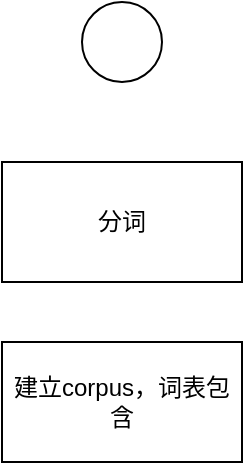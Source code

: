 <mxfile version="23.1.5" type="device">
  <diagram name="第 1 页" id="Z4aryAzgDAfQOTbotfar">
    <mxGraphModel dx="1221" dy="799" grid="1" gridSize="10" guides="1" tooltips="1" connect="1" arrows="1" fold="1" page="1" pageScale="1" pageWidth="827" pageHeight="1169" math="0" shadow="0">
      <root>
        <mxCell id="0" />
        <mxCell id="1" parent="0" />
        <mxCell id="da9hM0NtjJ8L-2BFUvDc-1" value="" style="ellipse;whiteSpace=wrap;html=1;aspect=fixed;" vertex="1" parent="1">
          <mxGeometry x="310" y="60" width="40" height="40" as="geometry" />
        </mxCell>
        <mxCell id="da9hM0NtjJ8L-2BFUvDc-2" value="分词" style="rounded=0;whiteSpace=wrap;html=1;" vertex="1" parent="1">
          <mxGeometry x="270" y="140" width="120" height="60" as="geometry" />
        </mxCell>
        <mxCell id="da9hM0NtjJ8L-2BFUvDc-3" value="建立corpus，词表包含" style="rounded=0;whiteSpace=wrap;html=1;" vertex="1" parent="1">
          <mxGeometry x="270" y="230" width="120" height="60" as="geometry" />
        </mxCell>
      </root>
    </mxGraphModel>
  </diagram>
</mxfile>
